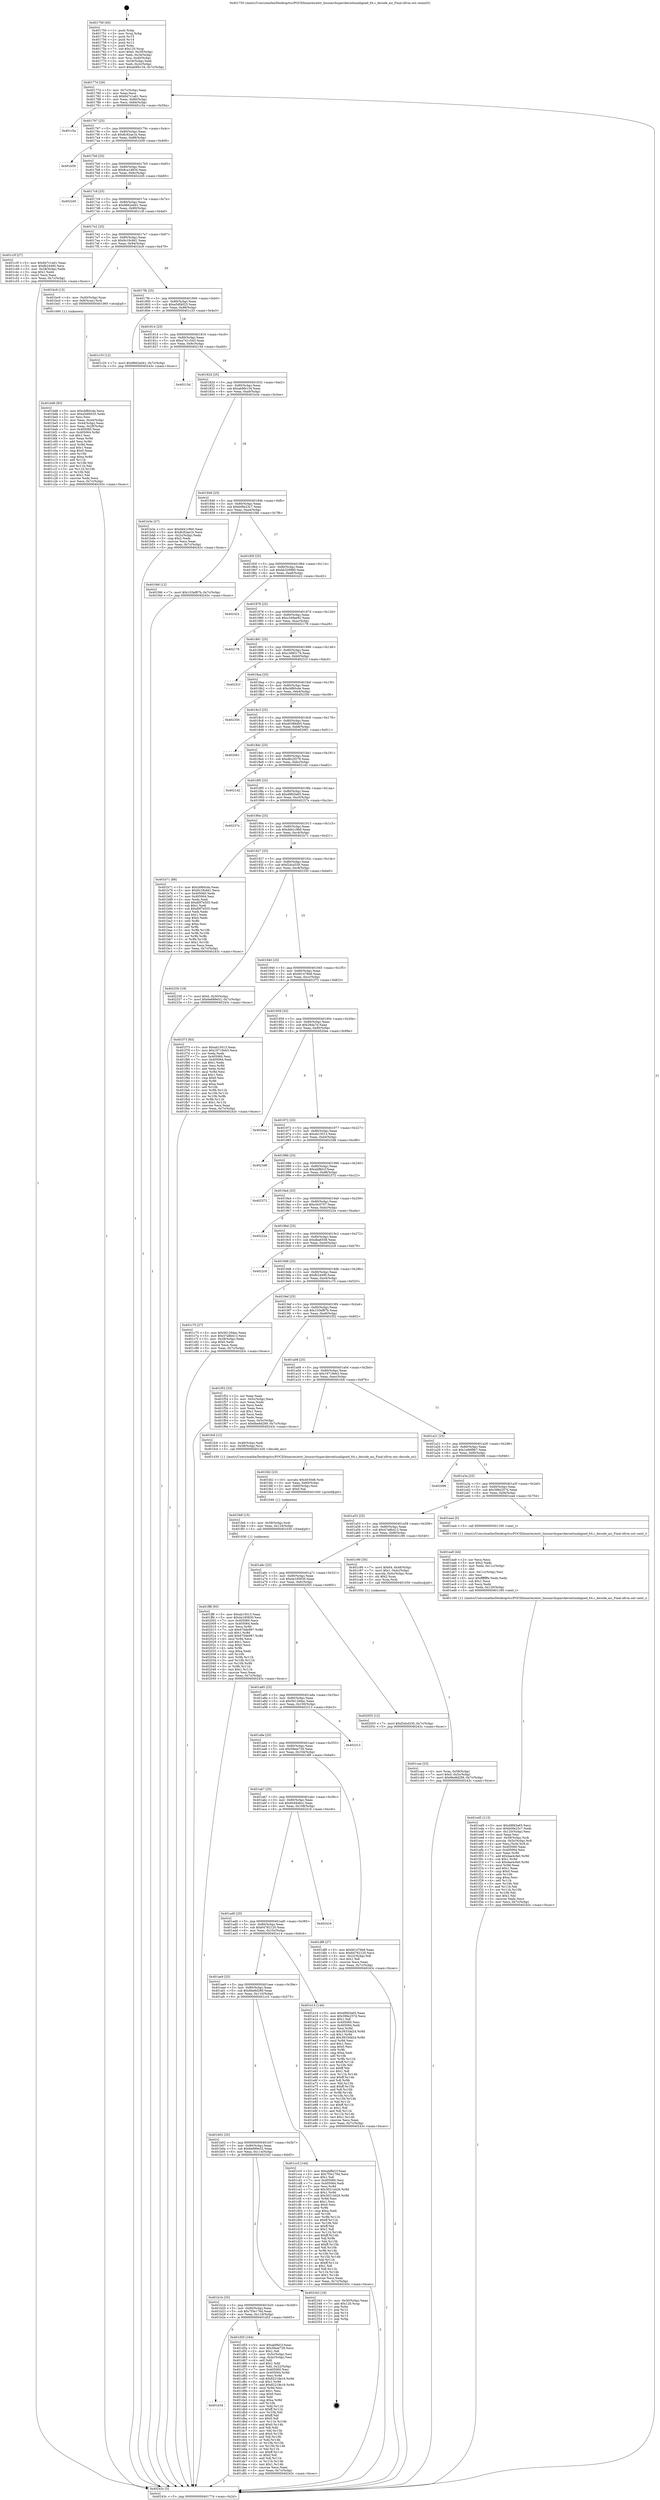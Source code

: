 digraph "0x401750" {
  label = "0x401750 (/mnt/c/Users/mathe/Desktop/tcc/POCII/binaries/extr_linuxarchsparckernelunaligned_64.c_decode_asi_Final-ollvm.out::main(0))"
  labelloc = "t"
  node[shape=record]

  Entry [label="",width=0.3,height=0.3,shape=circle,fillcolor=black,style=filled]
  "0x40177d" [label="{
     0x40177d [26]\l
     | [instrs]\l
     &nbsp;&nbsp;0x40177d \<+3\>: mov -0x7c(%rbp),%eax\l
     &nbsp;&nbsp;0x401780 \<+2\>: mov %eax,%ecx\l
     &nbsp;&nbsp;0x401782 \<+6\>: sub $0x847c1a61,%ecx\l
     &nbsp;&nbsp;0x401788 \<+3\>: mov %eax,-0x80(%rbp)\l
     &nbsp;&nbsp;0x40178b \<+6\>: mov %ecx,-0x84(%rbp)\l
     &nbsp;&nbsp;0x401791 \<+6\>: je 0000000000401c5a \<main+0x50a\>\l
  }"]
  "0x401c5a" [label="{
     0x401c5a\l
  }", style=dashed]
  "0x401797" [label="{
     0x401797 [25]\l
     | [instrs]\l
     &nbsp;&nbsp;0x401797 \<+5\>: jmp 000000000040179c \<main+0x4c\>\l
     &nbsp;&nbsp;0x40179c \<+3\>: mov -0x80(%rbp),%eax\l
     &nbsp;&nbsp;0x40179f \<+5\>: sub $0x8c92ae1b,%eax\l
     &nbsp;&nbsp;0x4017a4 \<+6\>: mov %eax,-0x88(%rbp)\l
     &nbsp;&nbsp;0x4017aa \<+6\>: je 0000000000401b59 \<main+0x409\>\l
  }"]
  Exit [label="",width=0.3,height=0.3,shape=circle,fillcolor=black,style=filled,peripheries=2]
  "0x401b59" [label="{
     0x401b59\l
  }", style=dashed]
  "0x4017b0" [label="{
     0x4017b0 [25]\l
     | [instrs]\l
     &nbsp;&nbsp;0x4017b0 \<+5\>: jmp 00000000004017b5 \<main+0x65\>\l
     &nbsp;&nbsp;0x4017b5 \<+3\>: mov -0x80(%rbp),%eax\l
     &nbsp;&nbsp;0x4017b8 \<+5\>: sub $0x8ca1d934,%eax\l
     &nbsp;&nbsp;0x4017bd \<+6\>: mov %eax,-0x8c(%rbp)\l
     &nbsp;&nbsp;0x4017c3 \<+6\>: je 00000000004022d5 \<main+0xb85\>\l
  }"]
  "0x401ff8" [label="{
     0x401ff8 [93]\l
     | [instrs]\l
     &nbsp;&nbsp;0x401ff8 \<+5\>: mov $0xab15013,%eax\l
     &nbsp;&nbsp;0x401ffd \<+5\>: mov $0x4e185830,%esi\l
     &nbsp;&nbsp;0x402002 \<+7\>: mov 0x405060,%ecx\l
     &nbsp;&nbsp;0x402009 \<+7\>: mov 0x405064,%edx\l
     &nbsp;&nbsp;0x402010 \<+3\>: mov %ecx,%r8d\l
     &nbsp;&nbsp;0x402013 \<+7\>: sub $0x670de997,%r8d\l
     &nbsp;&nbsp;0x40201a \<+4\>: sub $0x1,%r8d\l
     &nbsp;&nbsp;0x40201e \<+7\>: add $0x670de997,%r8d\l
     &nbsp;&nbsp;0x402025 \<+4\>: imul %r8d,%ecx\l
     &nbsp;&nbsp;0x402029 \<+3\>: and $0x1,%ecx\l
     &nbsp;&nbsp;0x40202c \<+3\>: cmp $0x0,%ecx\l
     &nbsp;&nbsp;0x40202f \<+4\>: sete %r9b\l
     &nbsp;&nbsp;0x402033 \<+3\>: cmp $0xa,%edx\l
     &nbsp;&nbsp;0x402036 \<+4\>: setl %r10b\l
     &nbsp;&nbsp;0x40203a \<+3\>: mov %r9b,%r11b\l
     &nbsp;&nbsp;0x40203d \<+3\>: and %r10b,%r11b\l
     &nbsp;&nbsp;0x402040 \<+3\>: xor %r10b,%r9b\l
     &nbsp;&nbsp;0x402043 \<+3\>: or %r9b,%r11b\l
     &nbsp;&nbsp;0x402046 \<+4\>: test $0x1,%r11b\l
     &nbsp;&nbsp;0x40204a \<+3\>: cmovne %esi,%eax\l
     &nbsp;&nbsp;0x40204d \<+3\>: mov %eax,-0x7c(%rbp)\l
     &nbsp;&nbsp;0x402050 \<+5\>: jmp 000000000040243c \<main+0xcec\>\l
  }"]
  "0x4022d5" [label="{
     0x4022d5\l
  }", style=dashed]
  "0x4017c9" [label="{
     0x4017c9 [25]\l
     | [instrs]\l
     &nbsp;&nbsp;0x4017c9 \<+5\>: jmp 00000000004017ce \<main+0x7e\>\l
     &nbsp;&nbsp;0x4017ce \<+3\>: mov -0x80(%rbp),%eax\l
     &nbsp;&nbsp;0x4017d1 \<+5\>: sub $0x9662ed41,%eax\l
     &nbsp;&nbsp;0x4017d6 \<+6\>: mov %eax,-0x90(%rbp)\l
     &nbsp;&nbsp;0x4017dc \<+6\>: je 0000000000401c3f \<main+0x4ef\>\l
  }"]
  "0x401fe9" [label="{
     0x401fe9 [15]\l
     | [instrs]\l
     &nbsp;&nbsp;0x401fe9 \<+4\>: mov -0x58(%rbp),%rdi\l
     &nbsp;&nbsp;0x401fed \<+6\>: mov %eax,-0x124(%rbp)\l
     &nbsp;&nbsp;0x401ff3 \<+5\>: call 0000000000401030 \<free@plt\>\l
     | [calls]\l
     &nbsp;&nbsp;0x401030 \{1\} (unknown)\l
  }"]
  "0x401c3f" [label="{
     0x401c3f [27]\l
     | [instrs]\l
     &nbsp;&nbsp;0x401c3f \<+5\>: mov $0x847c1a61,%eax\l
     &nbsp;&nbsp;0x401c44 \<+5\>: mov $0xfb24490,%ecx\l
     &nbsp;&nbsp;0x401c49 \<+3\>: mov -0x28(%rbp),%edx\l
     &nbsp;&nbsp;0x401c4c \<+3\>: cmp $0x1,%edx\l
     &nbsp;&nbsp;0x401c4f \<+3\>: cmovl %ecx,%eax\l
     &nbsp;&nbsp;0x401c52 \<+3\>: mov %eax,-0x7c(%rbp)\l
     &nbsp;&nbsp;0x401c55 \<+5\>: jmp 000000000040243c \<main+0xcec\>\l
  }"]
  "0x4017e2" [label="{
     0x4017e2 [25]\l
     | [instrs]\l
     &nbsp;&nbsp;0x4017e2 \<+5\>: jmp 00000000004017e7 \<main+0x97\>\l
     &nbsp;&nbsp;0x4017e7 \<+3\>: mov -0x80(%rbp),%eax\l
     &nbsp;&nbsp;0x4017ea \<+5\>: sub $0x9c18c8d1,%eax\l
     &nbsp;&nbsp;0x4017ef \<+6\>: mov %eax,-0x94(%rbp)\l
     &nbsp;&nbsp;0x4017f5 \<+6\>: je 0000000000401bc9 \<main+0x479\>\l
  }"]
  "0x401fd2" [label="{
     0x401fd2 [23]\l
     | [instrs]\l
     &nbsp;&nbsp;0x401fd2 \<+10\>: movabs $0x4030d6,%rdi\l
     &nbsp;&nbsp;0x401fdc \<+3\>: mov %eax,-0x60(%rbp)\l
     &nbsp;&nbsp;0x401fdf \<+3\>: mov -0x60(%rbp),%esi\l
     &nbsp;&nbsp;0x401fe2 \<+2\>: mov $0x0,%al\l
     &nbsp;&nbsp;0x401fe4 \<+5\>: call 0000000000401040 \<printf@plt\>\l
     | [calls]\l
     &nbsp;&nbsp;0x401040 \{1\} (unknown)\l
  }"]
  "0x401bc9" [label="{
     0x401bc9 [13]\l
     | [instrs]\l
     &nbsp;&nbsp;0x401bc9 \<+4\>: mov -0x40(%rbp),%rax\l
     &nbsp;&nbsp;0x401bcd \<+4\>: mov 0x8(%rax),%rdi\l
     &nbsp;&nbsp;0x401bd1 \<+5\>: call 0000000000401060 \<atoi@plt\>\l
     | [calls]\l
     &nbsp;&nbsp;0x401060 \{1\} (unknown)\l
  }"]
  "0x4017fb" [label="{
     0x4017fb [25]\l
     | [instrs]\l
     &nbsp;&nbsp;0x4017fb \<+5\>: jmp 0000000000401800 \<main+0xb0\>\l
     &nbsp;&nbsp;0x401800 \<+3\>: mov -0x80(%rbp),%eax\l
     &nbsp;&nbsp;0x401803 \<+5\>: sub $0xa5df4025,%eax\l
     &nbsp;&nbsp;0x401808 \<+6\>: mov %eax,-0x98(%rbp)\l
     &nbsp;&nbsp;0x40180e \<+6\>: je 0000000000401c33 \<main+0x4e3\>\l
  }"]
  "0x401ed5" [label="{
     0x401ed5 [113]\l
     | [instrs]\l
     &nbsp;&nbsp;0x401ed5 \<+5\>: mov $0xd9fd3a65,%ecx\l
     &nbsp;&nbsp;0x401eda \<+5\>: mov $0xb06e23c7,%edx\l
     &nbsp;&nbsp;0x401edf \<+6\>: mov -0x120(%rbp),%esi\l
     &nbsp;&nbsp;0x401ee5 \<+3\>: imul %eax,%esi\l
     &nbsp;&nbsp;0x401ee8 \<+4\>: mov -0x58(%rbp),%rdi\l
     &nbsp;&nbsp;0x401eec \<+4\>: movslq -0x5c(%rbp),%r8\l
     &nbsp;&nbsp;0x401ef0 \<+4\>: mov %esi,(%rdi,%r8,4)\l
     &nbsp;&nbsp;0x401ef4 \<+7\>: mov 0x405060,%eax\l
     &nbsp;&nbsp;0x401efb \<+7\>: mov 0x405064,%esi\l
     &nbsp;&nbsp;0x401f02 \<+3\>: mov %eax,%r9d\l
     &nbsp;&nbsp;0x401f05 \<+7\>: add $0x4ae4cfa0,%r9d\l
     &nbsp;&nbsp;0x401f0c \<+4\>: sub $0x1,%r9d\l
     &nbsp;&nbsp;0x401f10 \<+7\>: sub $0x4ae4cfa0,%r9d\l
     &nbsp;&nbsp;0x401f17 \<+4\>: imul %r9d,%eax\l
     &nbsp;&nbsp;0x401f1b \<+3\>: and $0x1,%eax\l
     &nbsp;&nbsp;0x401f1e \<+3\>: cmp $0x0,%eax\l
     &nbsp;&nbsp;0x401f21 \<+4\>: sete %r10b\l
     &nbsp;&nbsp;0x401f25 \<+3\>: cmp $0xa,%esi\l
     &nbsp;&nbsp;0x401f28 \<+4\>: setl %r11b\l
     &nbsp;&nbsp;0x401f2c \<+3\>: mov %r10b,%bl\l
     &nbsp;&nbsp;0x401f2f \<+3\>: and %r11b,%bl\l
     &nbsp;&nbsp;0x401f32 \<+3\>: xor %r11b,%r10b\l
     &nbsp;&nbsp;0x401f35 \<+3\>: or %r10b,%bl\l
     &nbsp;&nbsp;0x401f38 \<+3\>: test $0x1,%bl\l
     &nbsp;&nbsp;0x401f3b \<+3\>: cmovne %edx,%ecx\l
     &nbsp;&nbsp;0x401f3e \<+3\>: mov %ecx,-0x7c(%rbp)\l
     &nbsp;&nbsp;0x401f41 \<+5\>: jmp 000000000040243c \<main+0xcec\>\l
  }"]
  "0x401c33" [label="{
     0x401c33 [12]\l
     | [instrs]\l
     &nbsp;&nbsp;0x401c33 \<+7\>: movl $0x9662ed41,-0x7c(%rbp)\l
     &nbsp;&nbsp;0x401c3a \<+5\>: jmp 000000000040243c \<main+0xcec\>\l
  }"]
  "0x401814" [label="{
     0x401814 [25]\l
     | [instrs]\l
     &nbsp;&nbsp;0x401814 \<+5\>: jmp 0000000000401819 \<main+0xc9\>\l
     &nbsp;&nbsp;0x401819 \<+3\>: mov -0x80(%rbp),%eax\l
     &nbsp;&nbsp;0x40181c \<+5\>: sub $0xa741c543,%eax\l
     &nbsp;&nbsp;0x401821 \<+6\>: mov %eax,-0x9c(%rbp)\l
     &nbsp;&nbsp;0x401827 \<+6\>: je 000000000040215d \<main+0xa0d\>\l
  }"]
  "0x401ea9" [label="{
     0x401ea9 [44]\l
     | [instrs]\l
     &nbsp;&nbsp;0x401ea9 \<+2\>: xor %ecx,%ecx\l
     &nbsp;&nbsp;0x401eab \<+5\>: mov $0x2,%edx\l
     &nbsp;&nbsp;0x401eb0 \<+6\>: mov %edx,-0x11c(%rbp)\l
     &nbsp;&nbsp;0x401eb6 \<+1\>: cltd\l
     &nbsp;&nbsp;0x401eb7 \<+6\>: mov -0x11c(%rbp),%esi\l
     &nbsp;&nbsp;0x401ebd \<+2\>: idiv %esi\l
     &nbsp;&nbsp;0x401ebf \<+6\>: imul $0xfffffffe,%edx,%edx\l
     &nbsp;&nbsp;0x401ec5 \<+3\>: sub $0x1,%ecx\l
     &nbsp;&nbsp;0x401ec8 \<+2\>: sub %ecx,%edx\l
     &nbsp;&nbsp;0x401eca \<+6\>: mov %edx,-0x120(%rbp)\l
     &nbsp;&nbsp;0x401ed0 \<+5\>: call 0000000000401160 \<next_i\>\l
     | [calls]\l
     &nbsp;&nbsp;0x401160 \{1\} (/mnt/c/Users/mathe/Desktop/tcc/POCII/binaries/extr_linuxarchsparckernelunaligned_64.c_decode_asi_Final-ollvm.out::next_i)\l
  }"]
  "0x40215d" [label="{
     0x40215d\l
  }", style=dashed]
  "0x40182d" [label="{
     0x40182d [25]\l
     | [instrs]\l
     &nbsp;&nbsp;0x40182d \<+5\>: jmp 0000000000401832 \<main+0xe2\>\l
     &nbsp;&nbsp;0x401832 \<+3\>: mov -0x80(%rbp),%eax\l
     &nbsp;&nbsp;0x401835 \<+5\>: sub $0xab9fe134,%eax\l
     &nbsp;&nbsp;0x40183a \<+6\>: mov %eax,-0xa0(%rbp)\l
     &nbsp;&nbsp;0x401840 \<+6\>: je 0000000000401b3e \<main+0x3ee\>\l
  }"]
  "0x401b34" [label="{
     0x401b34\l
  }", style=dashed]
  "0x401b3e" [label="{
     0x401b3e [27]\l
     | [instrs]\l
     &nbsp;&nbsp;0x401b3e \<+5\>: mov $0xdd41c9b0,%eax\l
     &nbsp;&nbsp;0x401b43 \<+5\>: mov $0x8c92ae1b,%ecx\l
     &nbsp;&nbsp;0x401b48 \<+3\>: mov -0x2c(%rbp),%edx\l
     &nbsp;&nbsp;0x401b4b \<+3\>: cmp $0x2,%edx\l
     &nbsp;&nbsp;0x401b4e \<+3\>: cmovne %ecx,%eax\l
     &nbsp;&nbsp;0x401b51 \<+3\>: mov %eax,-0x7c(%rbp)\l
     &nbsp;&nbsp;0x401b54 \<+5\>: jmp 000000000040243c \<main+0xcec\>\l
  }"]
  "0x401846" [label="{
     0x401846 [25]\l
     | [instrs]\l
     &nbsp;&nbsp;0x401846 \<+5\>: jmp 000000000040184b \<main+0xfb\>\l
     &nbsp;&nbsp;0x40184b \<+3\>: mov -0x80(%rbp),%eax\l
     &nbsp;&nbsp;0x40184e \<+5\>: sub $0xb06e23c7,%eax\l
     &nbsp;&nbsp;0x401853 \<+6\>: mov %eax,-0xa4(%rbp)\l
     &nbsp;&nbsp;0x401859 \<+6\>: je 0000000000401f46 \<main+0x7f6\>\l
  }"]
  "0x40243c" [label="{
     0x40243c [5]\l
     | [instrs]\l
     &nbsp;&nbsp;0x40243c \<+5\>: jmp 000000000040177d \<main+0x2d\>\l
  }"]
  "0x401750" [label="{
     0x401750 [45]\l
     | [instrs]\l
     &nbsp;&nbsp;0x401750 \<+1\>: push %rbp\l
     &nbsp;&nbsp;0x401751 \<+3\>: mov %rsp,%rbp\l
     &nbsp;&nbsp;0x401754 \<+2\>: push %r15\l
     &nbsp;&nbsp;0x401756 \<+2\>: push %r14\l
     &nbsp;&nbsp;0x401758 \<+2\>: push %r12\l
     &nbsp;&nbsp;0x40175a \<+1\>: push %rbx\l
     &nbsp;&nbsp;0x40175b \<+7\>: sub $0x120,%rsp\l
     &nbsp;&nbsp;0x401762 \<+7\>: movl $0x0,-0x30(%rbp)\l
     &nbsp;&nbsp;0x401769 \<+3\>: mov %edi,-0x34(%rbp)\l
     &nbsp;&nbsp;0x40176c \<+4\>: mov %rsi,-0x40(%rbp)\l
     &nbsp;&nbsp;0x401770 \<+3\>: mov -0x34(%rbp),%edi\l
     &nbsp;&nbsp;0x401773 \<+3\>: mov %edi,-0x2c(%rbp)\l
     &nbsp;&nbsp;0x401776 \<+7\>: movl $0xab9fe134,-0x7c(%rbp)\l
  }"]
  "0x401d55" [label="{
     0x401d55 [164]\l
     | [instrs]\l
     &nbsp;&nbsp;0x401d55 \<+5\>: mov $0xabf8d1f,%eax\l
     &nbsp;&nbsp;0x401d5a \<+5\>: mov $0x5feee728,%ecx\l
     &nbsp;&nbsp;0x401d5f \<+2\>: mov $0x1,%dl\l
     &nbsp;&nbsp;0x401d61 \<+3\>: mov -0x5c(%rbp),%esi\l
     &nbsp;&nbsp;0x401d64 \<+3\>: cmp -0x4c(%rbp),%esi\l
     &nbsp;&nbsp;0x401d67 \<+4\>: setl %dil\l
     &nbsp;&nbsp;0x401d6b \<+4\>: and $0x1,%dil\l
     &nbsp;&nbsp;0x401d6f \<+4\>: mov %dil,-0x22(%rbp)\l
     &nbsp;&nbsp;0x401d73 \<+7\>: mov 0x405060,%esi\l
     &nbsp;&nbsp;0x401d7a \<+8\>: mov 0x405064,%r8d\l
     &nbsp;&nbsp;0x401d82 \<+3\>: mov %esi,%r9d\l
     &nbsp;&nbsp;0x401d85 \<+7\>: sub $0x82218e16,%r9d\l
     &nbsp;&nbsp;0x401d8c \<+4\>: sub $0x1,%r9d\l
     &nbsp;&nbsp;0x401d90 \<+7\>: add $0x82218e16,%r9d\l
     &nbsp;&nbsp;0x401d97 \<+4\>: imul %r9d,%esi\l
     &nbsp;&nbsp;0x401d9b \<+3\>: and $0x1,%esi\l
     &nbsp;&nbsp;0x401d9e \<+3\>: cmp $0x0,%esi\l
     &nbsp;&nbsp;0x401da1 \<+4\>: sete %dil\l
     &nbsp;&nbsp;0x401da5 \<+4\>: cmp $0xa,%r8d\l
     &nbsp;&nbsp;0x401da9 \<+4\>: setl %r10b\l
     &nbsp;&nbsp;0x401dad \<+3\>: mov %dil,%r11b\l
     &nbsp;&nbsp;0x401db0 \<+4\>: xor $0xff,%r11b\l
     &nbsp;&nbsp;0x401db4 \<+3\>: mov %r10b,%bl\l
     &nbsp;&nbsp;0x401db7 \<+3\>: xor $0xff,%bl\l
     &nbsp;&nbsp;0x401dba \<+3\>: xor $0x0,%dl\l
     &nbsp;&nbsp;0x401dbd \<+3\>: mov %r11b,%r14b\l
     &nbsp;&nbsp;0x401dc0 \<+4\>: and $0x0,%r14b\l
     &nbsp;&nbsp;0x401dc4 \<+3\>: and %dl,%dil\l
     &nbsp;&nbsp;0x401dc7 \<+3\>: mov %bl,%r15b\l
     &nbsp;&nbsp;0x401dca \<+4\>: and $0x0,%r15b\l
     &nbsp;&nbsp;0x401dce \<+3\>: and %dl,%r10b\l
     &nbsp;&nbsp;0x401dd1 \<+3\>: or %dil,%r14b\l
     &nbsp;&nbsp;0x401dd4 \<+3\>: or %r10b,%r15b\l
     &nbsp;&nbsp;0x401dd7 \<+3\>: xor %r15b,%r14b\l
     &nbsp;&nbsp;0x401dda \<+3\>: or %bl,%r11b\l
     &nbsp;&nbsp;0x401ddd \<+4\>: xor $0xff,%r11b\l
     &nbsp;&nbsp;0x401de1 \<+3\>: or $0x0,%dl\l
     &nbsp;&nbsp;0x401de4 \<+3\>: and %dl,%r11b\l
     &nbsp;&nbsp;0x401de7 \<+3\>: or %r11b,%r14b\l
     &nbsp;&nbsp;0x401dea \<+4\>: test $0x1,%r14b\l
     &nbsp;&nbsp;0x401dee \<+3\>: cmovne %ecx,%eax\l
     &nbsp;&nbsp;0x401df1 \<+3\>: mov %eax,-0x7c(%rbp)\l
     &nbsp;&nbsp;0x401df4 \<+5\>: jmp 000000000040243c \<main+0xcec\>\l
  }"]
  "0x401f46" [label="{
     0x401f46 [12]\l
     | [instrs]\l
     &nbsp;&nbsp;0x401f46 \<+7\>: movl $0x103ef87b,-0x7c(%rbp)\l
     &nbsp;&nbsp;0x401f4d \<+5\>: jmp 000000000040243c \<main+0xcec\>\l
  }"]
  "0x40185f" [label="{
     0x40185f [25]\l
     | [instrs]\l
     &nbsp;&nbsp;0x40185f \<+5\>: jmp 0000000000401864 \<main+0x114\>\l
     &nbsp;&nbsp;0x401864 \<+3\>: mov -0x80(%rbp),%eax\l
     &nbsp;&nbsp;0x401867 \<+5\>: sub $0xbb329980,%eax\l
     &nbsp;&nbsp;0x40186c \<+6\>: mov %eax,-0xa8(%rbp)\l
     &nbsp;&nbsp;0x401872 \<+6\>: je 0000000000402422 \<main+0xcd2\>\l
  }"]
  "0x401b1b" [label="{
     0x401b1b [25]\l
     | [instrs]\l
     &nbsp;&nbsp;0x401b1b \<+5\>: jmp 0000000000401b20 \<main+0x3d0\>\l
     &nbsp;&nbsp;0x401b20 \<+3\>: mov -0x80(%rbp),%eax\l
     &nbsp;&nbsp;0x401b23 \<+5\>: sub $0x7f3e176d,%eax\l
     &nbsp;&nbsp;0x401b28 \<+6\>: mov %eax,-0x118(%rbp)\l
     &nbsp;&nbsp;0x401b2e \<+6\>: je 0000000000401d55 \<main+0x605\>\l
  }"]
  "0x402422" [label="{
     0x402422\l
  }", style=dashed]
  "0x401878" [label="{
     0x401878 [25]\l
     | [instrs]\l
     &nbsp;&nbsp;0x401878 \<+5\>: jmp 000000000040187d \<main+0x12d\>\l
     &nbsp;&nbsp;0x40187d \<+3\>: mov -0x80(%rbp),%eax\l
     &nbsp;&nbsp;0x401880 \<+5\>: sub $0xc349ae92,%eax\l
     &nbsp;&nbsp;0x401885 \<+6\>: mov %eax,-0xac(%rbp)\l
     &nbsp;&nbsp;0x40188b \<+6\>: je 0000000000402178 \<main+0xa28\>\l
  }"]
  "0x402343" [label="{
     0x402343 [19]\l
     | [instrs]\l
     &nbsp;&nbsp;0x402343 \<+3\>: mov -0x30(%rbp),%eax\l
     &nbsp;&nbsp;0x402346 \<+7\>: add $0x120,%rsp\l
     &nbsp;&nbsp;0x40234d \<+1\>: pop %rbx\l
     &nbsp;&nbsp;0x40234e \<+2\>: pop %r12\l
     &nbsp;&nbsp;0x402350 \<+2\>: pop %r14\l
     &nbsp;&nbsp;0x402352 \<+2\>: pop %r15\l
     &nbsp;&nbsp;0x402354 \<+1\>: pop %rbp\l
     &nbsp;&nbsp;0x402355 \<+1\>: ret\l
  }"]
  "0x402178" [label="{
     0x402178\l
  }", style=dashed]
  "0x401891" [label="{
     0x401891 [25]\l
     | [instrs]\l
     &nbsp;&nbsp;0x401891 \<+5\>: jmp 0000000000401896 \<main+0x146\>\l
     &nbsp;&nbsp;0x401896 \<+3\>: mov -0x80(%rbp),%eax\l
     &nbsp;&nbsp;0x401899 \<+5\>: sub $0xc3d85176,%eax\l
     &nbsp;&nbsp;0x40189e \<+6\>: mov %eax,-0xb0(%rbp)\l
     &nbsp;&nbsp;0x4018a4 \<+6\>: je 000000000040231f \<main+0xbcf\>\l
  }"]
  "0x401b02" [label="{
     0x401b02 [25]\l
     | [instrs]\l
     &nbsp;&nbsp;0x401b02 \<+5\>: jmp 0000000000401b07 \<main+0x3b7\>\l
     &nbsp;&nbsp;0x401b07 \<+3\>: mov -0x80(%rbp),%eax\l
     &nbsp;&nbsp;0x401b0a \<+5\>: sub $0x6e689e52,%eax\l
     &nbsp;&nbsp;0x401b0f \<+6\>: mov %eax,-0x114(%rbp)\l
     &nbsp;&nbsp;0x401b15 \<+6\>: je 0000000000402343 \<main+0xbf3\>\l
  }"]
  "0x40231f" [label="{
     0x40231f\l
  }", style=dashed]
  "0x4018aa" [label="{
     0x4018aa [25]\l
     | [instrs]\l
     &nbsp;&nbsp;0x4018aa \<+5\>: jmp 00000000004018af \<main+0x15f\>\l
     &nbsp;&nbsp;0x4018af \<+3\>: mov -0x80(%rbp),%eax\l
     &nbsp;&nbsp;0x4018b2 \<+5\>: sub $0xcbf60cde,%eax\l
     &nbsp;&nbsp;0x4018b7 \<+6\>: mov %eax,-0xb4(%rbp)\l
     &nbsp;&nbsp;0x4018bd \<+6\>: je 0000000000402356 \<main+0xc06\>\l
  }"]
  "0x401cc5" [label="{
     0x401cc5 [144]\l
     | [instrs]\l
     &nbsp;&nbsp;0x401cc5 \<+5\>: mov $0xabf8d1f,%eax\l
     &nbsp;&nbsp;0x401cca \<+5\>: mov $0x7f3e176d,%ecx\l
     &nbsp;&nbsp;0x401ccf \<+2\>: mov $0x1,%dl\l
     &nbsp;&nbsp;0x401cd1 \<+7\>: mov 0x405060,%esi\l
     &nbsp;&nbsp;0x401cd8 \<+7\>: mov 0x405064,%edi\l
     &nbsp;&nbsp;0x401cdf \<+3\>: mov %esi,%r8d\l
     &nbsp;&nbsp;0x401ce2 \<+7\>: add $0x30214426,%r8d\l
     &nbsp;&nbsp;0x401ce9 \<+4\>: sub $0x1,%r8d\l
     &nbsp;&nbsp;0x401ced \<+7\>: sub $0x30214426,%r8d\l
     &nbsp;&nbsp;0x401cf4 \<+4\>: imul %r8d,%esi\l
     &nbsp;&nbsp;0x401cf8 \<+3\>: and $0x1,%esi\l
     &nbsp;&nbsp;0x401cfb \<+3\>: cmp $0x0,%esi\l
     &nbsp;&nbsp;0x401cfe \<+4\>: sete %r9b\l
     &nbsp;&nbsp;0x401d02 \<+3\>: cmp $0xa,%edi\l
     &nbsp;&nbsp;0x401d05 \<+4\>: setl %r10b\l
     &nbsp;&nbsp;0x401d09 \<+3\>: mov %r9b,%r11b\l
     &nbsp;&nbsp;0x401d0c \<+4\>: xor $0xff,%r11b\l
     &nbsp;&nbsp;0x401d10 \<+3\>: mov %r10b,%bl\l
     &nbsp;&nbsp;0x401d13 \<+3\>: xor $0xff,%bl\l
     &nbsp;&nbsp;0x401d16 \<+3\>: xor $0x1,%dl\l
     &nbsp;&nbsp;0x401d19 \<+3\>: mov %r11b,%r14b\l
     &nbsp;&nbsp;0x401d1c \<+4\>: and $0xff,%r14b\l
     &nbsp;&nbsp;0x401d20 \<+3\>: and %dl,%r9b\l
     &nbsp;&nbsp;0x401d23 \<+3\>: mov %bl,%r15b\l
     &nbsp;&nbsp;0x401d26 \<+4\>: and $0xff,%r15b\l
     &nbsp;&nbsp;0x401d2a \<+3\>: and %dl,%r10b\l
     &nbsp;&nbsp;0x401d2d \<+3\>: or %r9b,%r14b\l
     &nbsp;&nbsp;0x401d30 \<+3\>: or %r10b,%r15b\l
     &nbsp;&nbsp;0x401d33 \<+3\>: xor %r15b,%r14b\l
     &nbsp;&nbsp;0x401d36 \<+3\>: or %bl,%r11b\l
     &nbsp;&nbsp;0x401d39 \<+4\>: xor $0xff,%r11b\l
     &nbsp;&nbsp;0x401d3d \<+3\>: or $0x1,%dl\l
     &nbsp;&nbsp;0x401d40 \<+3\>: and %dl,%r11b\l
     &nbsp;&nbsp;0x401d43 \<+3\>: or %r11b,%r14b\l
     &nbsp;&nbsp;0x401d46 \<+4\>: test $0x1,%r14b\l
     &nbsp;&nbsp;0x401d4a \<+3\>: cmovne %ecx,%eax\l
     &nbsp;&nbsp;0x401d4d \<+3\>: mov %eax,-0x7c(%rbp)\l
     &nbsp;&nbsp;0x401d50 \<+5\>: jmp 000000000040243c \<main+0xcec\>\l
  }"]
  "0x402356" [label="{
     0x402356\l
  }", style=dashed]
  "0x4018c3" [label="{
     0x4018c3 [25]\l
     | [instrs]\l
     &nbsp;&nbsp;0x4018c3 \<+5\>: jmp 00000000004018c8 \<main+0x178\>\l
     &nbsp;&nbsp;0x4018c8 \<+3\>: mov -0x80(%rbp),%eax\l
     &nbsp;&nbsp;0x4018cb \<+5\>: sub $0xd0389493,%eax\l
     &nbsp;&nbsp;0x4018d0 \<+6\>: mov %eax,-0xb8(%rbp)\l
     &nbsp;&nbsp;0x4018d6 \<+6\>: je 0000000000402061 \<main+0x911\>\l
  }"]
  "0x401ae9" [label="{
     0x401ae9 [25]\l
     | [instrs]\l
     &nbsp;&nbsp;0x401ae9 \<+5\>: jmp 0000000000401aee \<main+0x39e\>\l
     &nbsp;&nbsp;0x401aee \<+3\>: mov -0x80(%rbp),%eax\l
     &nbsp;&nbsp;0x401af1 \<+5\>: sub $0x6be8d289,%eax\l
     &nbsp;&nbsp;0x401af6 \<+6\>: mov %eax,-0x110(%rbp)\l
     &nbsp;&nbsp;0x401afc \<+6\>: je 0000000000401cc5 \<main+0x575\>\l
  }"]
  "0x402061" [label="{
     0x402061\l
  }", style=dashed]
  "0x4018dc" [label="{
     0x4018dc [25]\l
     | [instrs]\l
     &nbsp;&nbsp;0x4018dc \<+5\>: jmp 00000000004018e1 \<main+0x191\>\l
     &nbsp;&nbsp;0x4018e1 \<+3\>: mov -0x80(%rbp),%eax\l
     &nbsp;&nbsp;0x4018e4 \<+5\>: sub $0xd6c2f278,%eax\l
     &nbsp;&nbsp;0x4018e9 \<+6\>: mov %eax,-0xbc(%rbp)\l
     &nbsp;&nbsp;0x4018ef \<+6\>: je 00000000004021d2 \<main+0xa82\>\l
  }"]
  "0x401e14" [label="{
     0x401e14 [144]\l
     | [instrs]\l
     &nbsp;&nbsp;0x401e14 \<+5\>: mov $0xd9fd3a65,%eax\l
     &nbsp;&nbsp;0x401e19 \<+5\>: mov $0x396e257d,%ecx\l
     &nbsp;&nbsp;0x401e1e \<+2\>: mov $0x1,%dl\l
     &nbsp;&nbsp;0x401e20 \<+7\>: mov 0x405060,%esi\l
     &nbsp;&nbsp;0x401e27 \<+7\>: mov 0x405064,%edi\l
     &nbsp;&nbsp;0x401e2e \<+3\>: mov %esi,%r8d\l
     &nbsp;&nbsp;0x401e31 \<+7\>: sub $0x3933dd24,%r8d\l
     &nbsp;&nbsp;0x401e38 \<+4\>: sub $0x1,%r8d\l
     &nbsp;&nbsp;0x401e3c \<+7\>: add $0x3933dd24,%r8d\l
     &nbsp;&nbsp;0x401e43 \<+4\>: imul %r8d,%esi\l
     &nbsp;&nbsp;0x401e47 \<+3\>: and $0x1,%esi\l
     &nbsp;&nbsp;0x401e4a \<+3\>: cmp $0x0,%esi\l
     &nbsp;&nbsp;0x401e4d \<+4\>: sete %r9b\l
     &nbsp;&nbsp;0x401e51 \<+3\>: cmp $0xa,%edi\l
     &nbsp;&nbsp;0x401e54 \<+4\>: setl %r10b\l
     &nbsp;&nbsp;0x401e58 \<+3\>: mov %r9b,%r11b\l
     &nbsp;&nbsp;0x401e5b \<+4\>: xor $0xff,%r11b\l
     &nbsp;&nbsp;0x401e5f \<+3\>: mov %r10b,%bl\l
     &nbsp;&nbsp;0x401e62 \<+3\>: xor $0xff,%bl\l
     &nbsp;&nbsp;0x401e65 \<+3\>: xor $0x1,%dl\l
     &nbsp;&nbsp;0x401e68 \<+3\>: mov %r11b,%r14b\l
     &nbsp;&nbsp;0x401e6b \<+4\>: and $0xff,%r14b\l
     &nbsp;&nbsp;0x401e6f \<+3\>: and %dl,%r9b\l
     &nbsp;&nbsp;0x401e72 \<+3\>: mov %bl,%r15b\l
     &nbsp;&nbsp;0x401e75 \<+4\>: and $0xff,%r15b\l
     &nbsp;&nbsp;0x401e79 \<+3\>: and %dl,%r10b\l
     &nbsp;&nbsp;0x401e7c \<+3\>: or %r9b,%r14b\l
     &nbsp;&nbsp;0x401e7f \<+3\>: or %r10b,%r15b\l
     &nbsp;&nbsp;0x401e82 \<+3\>: xor %r15b,%r14b\l
     &nbsp;&nbsp;0x401e85 \<+3\>: or %bl,%r11b\l
     &nbsp;&nbsp;0x401e88 \<+4\>: xor $0xff,%r11b\l
     &nbsp;&nbsp;0x401e8c \<+3\>: or $0x1,%dl\l
     &nbsp;&nbsp;0x401e8f \<+3\>: and %dl,%r11b\l
     &nbsp;&nbsp;0x401e92 \<+3\>: or %r11b,%r14b\l
     &nbsp;&nbsp;0x401e95 \<+4\>: test $0x1,%r14b\l
     &nbsp;&nbsp;0x401e99 \<+3\>: cmovne %ecx,%eax\l
     &nbsp;&nbsp;0x401e9c \<+3\>: mov %eax,-0x7c(%rbp)\l
     &nbsp;&nbsp;0x401e9f \<+5\>: jmp 000000000040243c \<main+0xcec\>\l
  }"]
  "0x4021d2" [label="{
     0x4021d2\l
  }", style=dashed]
  "0x4018f5" [label="{
     0x4018f5 [25]\l
     | [instrs]\l
     &nbsp;&nbsp;0x4018f5 \<+5\>: jmp 00000000004018fa \<main+0x1aa\>\l
     &nbsp;&nbsp;0x4018fa \<+3\>: mov -0x80(%rbp),%eax\l
     &nbsp;&nbsp;0x4018fd \<+5\>: sub $0xd9fd3a65,%eax\l
     &nbsp;&nbsp;0x401902 \<+6\>: mov %eax,-0xc0(%rbp)\l
     &nbsp;&nbsp;0x401908 \<+6\>: je 000000000040237e \<main+0xc2e\>\l
  }"]
  "0x401ad0" [label="{
     0x401ad0 [25]\l
     | [instrs]\l
     &nbsp;&nbsp;0x401ad0 \<+5\>: jmp 0000000000401ad5 \<main+0x385\>\l
     &nbsp;&nbsp;0x401ad5 \<+3\>: mov -0x80(%rbp),%eax\l
     &nbsp;&nbsp;0x401ad8 \<+5\>: sub $0x64782120,%eax\l
     &nbsp;&nbsp;0x401add \<+6\>: mov %eax,-0x10c(%rbp)\l
     &nbsp;&nbsp;0x401ae3 \<+6\>: je 0000000000401e14 \<main+0x6c4\>\l
  }"]
  "0x40237e" [label="{
     0x40237e\l
  }", style=dashed]
  "0x40190e" [label="{
     0x40190e [25]\l
     | [instrs]\l
     &nbsp;&nbsp;0x40190e \<+5\>: jmp 0000000000401913 \<main+0x1c3\>\l
     &nbsp;&nbsp;0x401913 \<+3\>: mov -0x80(%rbp),%eax\l
     &nbsp;&nbsp;0x401916 \<+5\>: sub $0xdd41c9b0,%eax\l
     &nbsp;&nbsp;0x40191b \<+6\>: mov %eax,-0xc4(%rbp)\l
     &nbsp;&nbsp;0x401921 \<+6\>: je 0000000000401b71 \<main+0x421\>\l
  }"]
  "0x402416" [label="{
     0x402416\l
  }", style=dashed]
  "0x401b71" [label="{
     0x401b71 [88]\l
     | [instrs]\l
     &nbsp;&nbsp;0x401b71 \<+5\>: mov $0xcbf60cde,%eax\l
     &nbsp;&nbsp;0x401b76 \<+5\>: mov $0x9c18c8d1,%ecx\l
     &nbsp;&nbsp;0x401b7b \<+7\>: mov 0x405060,%edx\l
     &nbsp;&nbsp;0x401b82 \<+7\>: mov 0x405064,%esi\l
     &nbsp;&nbsp;0x401b89 \<+2\>: mov %edx,%edi\l
     &nbsp;&nbsp;0x401b8b \<+6\>: add $0xd0f7e555,%edi\l
     &nbsp;&nbsp;0x401b91 \<+3\>: sub $0x1,%edi\l
     &nbsp;&nbsp;0x401b94 \<+6\>: sub $0xd0f7e555,%edi\l
     &nbsp;&nbsp;0x401b9a \<+3\>: imul %edi,%edx\l
     &nbsp;&nbsp;0x401b9d \<+3\>: and $0x1,%edx\l
     &nbsp;&nbsp;0x401ba0 \<+3\>: cmp $0x0,%edx\l
     &nbsp;&nbsp;0x401ba3 \<+4\>: sete %r8b\l
     &nbsp;&nbsp;0x401ba7 \<+3\>: cmp $0xa,%esi\l
     &nbsp;&nbsp;0x401baa \<+4\>: setl %r9b\l
     &nbsp;&nbsp;0x401bae \<+3\>: mov %r8b,%r10b\l
     &nbsp;&nbsp;0x401bb1 \<+3\>: and %r9b,%r10b\l
     &nbsp;&nbsp;0x401bb4 \<+3\>: xor %r9b,%r8b\l
     &nbsp;&nbsp;0x401bb7 \<+3\>: or %r8b,%r10b\l
     &nbsp;&nbsp;0x401bba \<+4\>: test $0x1,%r10b\l
     &nbsp;&nbsp;0x401bbe \<+3\>: cmovne %ecx,%eax\l
     &nbsp;&nbsp;0x401bc1 \<+3\>: mov %eax,-0x7c(%rbp)\l
     &nbsp;&nbsp;0x401bc4 \<+5\>: jmp 000000000040243c \<main+0xcec\>\l
  }"]
  "0x401927" [label="{
     0x401927 [25]\l
     | [instrs]\l
     &nbsp;&nbsp;0x401927 \<+5\>: jmp 000000000040192c \<main+0x1dc\>\l
     &nbsp;&nbsp;0x40192c \<+3\>: mov -0x80(%rbp),%eax\l
     &nbsp;&nbsp;0x40192f \<+5\>: sub $0xf2dcd330,%eax\l
     &nbsp;&nbsp;0x401934 \<+6\>: mov %eax,-0xc8(%rbp)\l
     &nbsp;&nbsp;0x40193a \<+6\>: je 0000000000402330 \<main+0xbe0\>\l
  }"]
  "0x401bd6" [label="{
     0x401bd6 [93]\l
     | [instrs]\l
     &nbsp;&nbsp;0x401bd6 \<+5\>: mov $0xcbf60cde,%ecx\l
     &nbsp;&nbsp;0x401bdb \<+5\>: mov $0xa5df4025,%edx\l
     &nbsp;&nbsp;0x401be0 \<+2\>: xor %esi,%esi\l
     &nbsp;&nbsp;0x401be2 \<+3\>: mov %eax,-0x44(%rbp)\l
     &nbsp;&nbsp;0x401be5 \<+3\>: mov -0x44(%rbp),%eax\l
     &nbsp;&nbsp;0x401be8 \<+3\>: mov %eax,-0x28(%rbp)\l
     &nbsp;&nbsp;0x401beb \<+7\>: mov 0x405060,%eax\l
     &nbsp;&nbsp;0x401bf2 \<+8\>: mov 0x405064,%r8d\l
     &nbsp;&nbsp;0x401bfa \<+3\>: sub $0x1,%esi\l
     &nbsp;&nbsp;0x401bfd \<+3\>: mov %eax,%r9d\l
     &nbsp;&nbsp;0x401c00 \<+3\>: add %esi,%r9d\l
     &nbsp;&nbsp;0x401c03 \<+4\>: imul %r9d,%eax\l
     &nbsp;&nbsp;0x401c07 \<+3\>: and $0x1,%eax\l
     &nbsp;&nbsp;0x401c0a \<+3\>: cmp $0x0,%eax\l
     &nbsp;&nbsp;0x401c0d \<+4\>: sete %r10b\l
     &nbsp;&nbsp;0x401c11 \<+4\>: cmp $0xa,%r8d\l
     &nbsp;&nbsp;0x401c15 \<+4\>: setl %r11b\l
     &nbsp;&nbsp;0x401c19 \<+3\>: mov %r10b,%bl\l
     &nbsp;&nbsp;0x401c1c \<+3\>: and %r11b,%bl\l
     &nbsp;&nbsp;0x401c1f \<+3\>: xor %r11b,%r10b\l
     &nbsp;&nbsp;0x401c22 \<+3\>: or %r10b,%bl\l
     &nbsp;&nbsp;0x401c25 \<+3\>: test $0x1,%bl\l
     &nbsp;&nbsp;0x401c28 \<+3\>: cmovne %edx,%ecx\l
     &nbsp;&nbsp;0x401c2b \<+3\>: mov %ecx,-0x7c(%rbp)\l
     &nbsp;&nbsp;0x401c2e \<+5\>: jmp 000000000040243c \<main+0xcec\>\l
  }"]
  "0x401ab7" [label="{
     0x401ab7 [25]\l
     | [instrs]\l
     &nbsp;&nbsp;0x401ab7 \<+5\>: jmp 0000000000401abc \<main+0x36c\>\l
     &nbsp;&nbsp;0x401abc \<+3\>: mov -0x80(%rbp),%eax\l
     &nbsp;&nbsp;0x401abf \<+5\>: sub $0x6449a6cc,%eax\l
     &nbsp;&nbsp;0x401ac4 \<+6\>: mov %eax,-0x108(%rbp)\l
     &nbsp;&nbsp;0x401aca \<+6\>: je 0000000000402416 \<main+0xcc6\>\l
  }"]
  "0x402330" [label="{
     0x402330 [19]\l
     | [instrs]\l
     &nbsp;&nbsp;0x402330 \<+7\>: movl $0x0,-0x30(%rbp)\l
     &nbsp;&nbsp;0x402337 \<+7\>: movl $0x6e689e52,-0x7c(%rbp)\l
     &nbsp;&nbsp;0x40233e \<+5\>: jmp 000000000040243c \<main+0xcec\>\l
  }"]
  "0x401940" [label="{
     0x401940 [25]\l
     | [instrs]\l
     &nbsp;&nbsp;0x401940 \<+5\>: jmp 0000000000401945 \<main+0x1f5\>\l
     &nbsp;&nbsp;0x401945 \<+3\>: mov -0x80(%rbp),%eax\l
     &nbsp;&nbsp;0x401948 \<+5\>: sub $0xfd1476b8,%eax\l
     &nbsp;&nbsp;0x40194d \<+6\>: mov %eax,-0xcc(%rbp)\l
     &nbsp;&nbsp;0x401953 \<+6\>: je 0000000000401f73 \<main+0x823\>\l
  }"]
  "0x401df9" [label="{
     0x401df9 [27]\l
     | [instrs]\l
     &nbsp;&nbsp;0x401df9 \<+5\>: mov $0xfd1476b8,%eax\l
     &nbsp;&nbsp;0x401dfe \<+5\>: mov $0x64782120,%ecx\l
     &nbsp;&nbsp;0x401e03 \<+3\>: mov -0x22(%rbp),%dl\l
     &nbsp;&nbsp;0x401e06 \<+3\>: test $0x1,%dl\l
     &nbsp;&nbsp;0x401e09 \<+3\>: cmovne %ecx,%eax\l
     &nbsp;&nbsp;0x401e0c \<+3\>: mov %eax,-0x7c(%rbp)\l
     &nbsp;&nbsp;0x401e0f \<+5\>: jmp 000000000040243c \<main+0xcec\>\l
  }"]
  "0x401f73" [label="{
     0x401f73 [83]\l
     | [instrs]\l
     &nbsp;&nbsp;0x401f73 \<+5\>: mov $0xab15013,%eax\l
     &nbsp;&nbsp;0x401f78 \<+5\>: mov $0x19719eb3,%ecx\l
     &nbsp;&nbsp;0x401f7d \<+2\>: xor %edx,%edx\l
     &nbsp;&nbsp;0x401f7f \<+7\>: mov 0x405060,%esi\l
     &nbsp;&nbsp;0x401f86 \<+7\>: mov 0x405064,%edi\l
     &nbsp;&nbsp;0x401f8d \<+3\>: sub $0x1,%edx\l
     &nbsp;&nbsp;0x401f90 \<+3\>: mov %esi,%r8d\l
     &nbsp;&nbsp;0x401f93 \<+3\>: add %edx,%r8d\l
     &nbsp;&nbsp;0x401f96 \<+4\>: imul %r8d,%esi\l
     &nbsp;&nbsp;0x401f9a \<+3\>: and $0x1,%esi\l
     &nbsp;&nbsp;0x401f9d \<+3\>: cmp $0x0,%esi\l
     &nbsp;&nbsp;0x401fa0 \<+4\>: sete %r9b\l
     &nbsp;&nbsp;0x401fa4 \<+3\>: cmp $0xa,%edi\l
     &nbsp;&nbsp;0x401fa7 \<+4\>: setl %r10b\l
     &nbsp;&nbsp;0x401fab \<+3\>: mov %r9b,%r11b\l
     &nbsp;&nbsp;0x401fae \<+3\>: and %r10b,%r11b\l
     &nbsp;&nbsp;0x401fb1 \<+3\>: xor %r10b,%r9b\l
     &nbsp;&nbsp;0x401fb4 \<+3\>: or %r9b,%r11b\l
     &nbsp;&nbsp;0x401fb7 \<+4\>: test $0x1,%r11b\l
     &nbsp;&nbsp;0x401fbb \<+3\>: cmovne %ecx,%eax\l
     &nbsp;&nbsp;0x401fbe \<+3\>: mov %eax,-0x7c(%rbp)\l
     &nbsp;&nbsp;0x401fc1 \<+5\>: jmp 000000000040243c \<main+0xcec\>\l
  }"]
  "0x401959" [label="{
     0x401959 [25]\l
     | [instrs]\l
     &nbsp;&nbsp;0x401959 \<+5\>: jmp 000000000040195e \<main+0x20e\>\l
     &nbsp;&nbsp;0x40195e \<+3\>: mov -0x80(%rbp),%eax\l
     &nbsp;&nbsp;0x401961 \<+5\>: sub $0x28da7d,%eax\l
     &nbsp;&nbsp;0x401966 \<+6\>: mov %eax,-0xd0(%rbp)\l
     &nbsp;&nbsp;0x40196c \<+6\>: je 00000000004020ee \<main+0x99e\>\l
  }"]
  "0x401a9e" [label="{
     0x401a9e [25]\l
     | [instrs]\l
     &nbsp;&nbsp;0x401a9e \<+5\>: jmp 0000000000401aa3 \<main+0x353\>\l
     &nbsp;&nbsp;0x401aa3 \<+3\>: mov -0x80(%rbp),%eax\l
     &nbsp;&nbsp;0x401aa6 \<+5\>: sub $0x5feee728,%eax\l
     &nbsp;&nbsp;0x401aab \<+6\>: mov %eax,-0x104(%rbp)\l
     &nbsp;&nbsp;0x401ab1 \<+6\>: je 0000000000401df9 \<main+0x6a9\>\l
  }"]
  "0x4020ee" [label="{
     0x4020ee\l
  }", style=dashed]
  "0x401972" [label="{
     0x401972 [25]\l
     | [instrs]\l
     &nbsp;&nbsp;0x401972 \<+5\>: jmp 0000000000401977 \<main+0x227\>\l
     &nbsp;&nbsp;0x401977 \<+3\>: mov -0x80(%rbp),%eax\l
     &nbsp;&nbsp;0x40197a \<+5\>: sub $0xab15013,%eax\l
     &nbsp;&nbsp;0x40197f \<+6\>: mov %eax,-0xd4(%rbp)\l
     &nbsp;&nbsp;0x401985 \<+6\>: je 00000000004023d8 \<main+0xc88\>\l
  }"]
  "0x402313" [label="{
     0x402313\l
  }", style=dashed]
  "0x4023d8" [label="{
     0x4023d8\l
  }", style=dashed]
  "0x40198b" [label="{
     0x40198b [25]\l
     | [instrs]\l
     &nbsp;&nbsp;0x40198b \<+5\>: jmp 0000000000401990 \<main+0x240\>\l
     &nbsp;&nbsp;0x401990 \<+3\>: mov -0x80(%rbp),%eax\l
     &nbsp;&nbsp;0x401993 \<+5\>: sub $0xabf8d1f,%eax\l
     &nbsp;&nbsp;0x401998 \<+6\>: mov %eax,-0xd8(%rbp)\l
     &nbsp;&nbsp;0x40199e \<+6\>: je 0000000000402372 \<main+0xc22\>\l
  }"]
  "0x401a85" [label="{
     0x401a85 [25]\l
     | [instrs]\l
     &nbsp;&nbsp;0x401a85 \<+5\>: jmp 0000000000401a8a \<main+0x33a\>\l
     &nbsp;&nbsp;0x401a8a \<+3\>: mov -0x80(%rbp),%eax\l
     &nbsp;&nbsp;0x401a8d \<+5\>: sub $0x56129dac,%eax\l
     &nbsp;&nbsp;0x401a92 \<+6\>: mov %eax,-0x100(%rbp)\l
     &nbsp;&nbsp;0x401a98 \<+6\>: je 0000000000402313 \<main+0xbc3\>\l
  }"]
  "0x402372" [label="{
     0x402372\l
  }", style=dashed]
  "0x4019a4" [label="{
     0x4019a4 [25]\l
     | [instrs]\l
     &nbsp;&nbsp;0x4019a4 \<+5\>: jmp 00000000004019a9 \<main+0x259\>\l
     &nbsp;&nbsp;0x4019a9 \<+3\>: mov -0x80(%rbp),%eax\l
     &nbsp;&nbsp;0x4019ac \<+5\>: sub $0xc0c0707,%eax\l
     &nbsp;&nbsp;0x4019b1 \<+6\>: mov %eax,-0xdc(%rbp)\l
     &nbsp;&nbsp;0x4019b7 \<+6\>: je 000000000040222a \<main+0xada\>\l
  }"]
  "0x402055" [label="{
     0x402055 [12]\l
     | [instrs]\l
     &nbsp;&nbsp;0x402055 \<+7\>: movl $0xf2dcd330,-0x7c(%rbp)\l
     &nbsp;&nbsp;0x40205c \<+5\>: jmp 000000000040243c \<main+0xcec\>\l
  }"]
  "0x40222a" [label="{
     0x40222a\l
  }", style=dashed]
  "0x4019bd" [label="{
     0x4019bd [25]\l
     | [instrs]\l
     &nbsp;&nbsp;0x4019bd \<+5\>: jmp 00000000004019c2 \<main+0x272\>\l
     &nbsp;&nbsp;0x4019c2 \<+3\>: mov -0x80(%rbp),%eax\l
     &nbsp;&nbsp;0x4019c5 \<+5\>: sub $0xdba6558,%eax\l
     &nbsp;&nbsp;0x4019ca \<+6\>: mov %eax,-0xe0(%rbp)\l
     &nbsp;&nbsp;0x4019d0 \<+6\>: je 00000000004022c9 \<main+0xb79\>\l
  }"]
  "0x401cae" [label="{
     0x401cae [23]\l
     | [instrs]\l
     &nbsp;&nbsp;0x401cae \<+4\>: mov %rax,-0x58(%rbp)\l
     &nbsp;&nbsp;0x401cb2 \<+7\>: movl $0x0,-0x5c(%rbp)\l
     &nbsp;&nbsp;0x401cb9 \<+7\>: movl $0x6be8d289,-0x7c(%rbp)\l
     &nbsp;&nbsp;0x401cc0 \<+5\>: jmp 000000000040243c \<main+0xcec\>\l
  }"]
  "0x4022c9" [label="{
     0x4022c9\l
  }", style=dashed]
  "0x4019d6" [label="{
     0x4019d6 [25]\l
     | [instrs]\l
     &nbsp;&nbsp;0x4019d6 \<+5\>: jmp 00000000004019db \<main+0x28b\>\l
     &nbsp;&nbsp;0x4019db \<+3\>: mov -0x80(%rbp),%eax\l
     &nbsp;&nbsp;0x4019de \<+5\>: sub $0xfb24490,%eax\l
     &nbsp;&nbsp;0x4019e3 \<+6\>: mov %eax,-0xe4(%rbp)\l
     &nbsp;&nbsp;0x4019e9 \<+6\>: je 0000000000401c75 \<main+0x525\>\l
  }"]
  "0x401a6c" [label="{
     0x401a6c [25]\l
     | [instrs]\l
     &nbsp;&nbsp;0x401a6c \<+5\>: jmp 0000000000401a71 \<main+0x321\>\l
     &nbsp;&nbsp;0x401a71 \<+3\>: mov -0x80(%rbp),%eax\l
     &nbsp;&nbsp;0x401a74 \<+5\>: sub $0x4e185830,%eax\l
     &nbsp;&nbsp;0x401a79 \<+6\>: mov %eax,-0xfc(%rbp)\l
     &nbsp;&nbsp;0x401a7f \<+6\>: je 0000000000402055 \<main+0x905\>\l
  }"]
  "0x401c75" [label="{
     0x401c75 [27]\l
     | [instrs]\l
     &nbsp;&nbsp;0x401c75 \<+5\>: mov $0x56129dac,%eax\l
     &nbsp;&nbsp;0x401c7a \<+5\>: mov $0x47a8b413,%ecx\l
     &nbsp;&nbsp;0x401c7f \<+3\>: mov -0x28(%rbp),%edx\l
     &nbsp;&nbsp;0x401c82 \<+3\>: cmp $0x0,%edx\l
     &nbsp;&nbsp;0x401c85 \<+3\>: cmove %ecx,%eax\l
     &nbsp;&nbsp;0x401c88 \<+3\>: mov %eax,-0x7c(%rbp)\l
     &nbsp;&nbsp;0x401c8b \<+5\>: jmp 000000000040243c \<main+0xcec\>\l
  }"]
  "0x4019ef" [label="{
     0x4019ef [25]\l
     | [instrs]\l
     &nbsp;&nbsp;0x4019ef \<+5\>: jmp 00000000004019f4 \<main+0x2a4\>\l
     &nbsp;&nbsp;0x4019f4 \<+3\>: mov -0x80(%rbp),%eax\l
     &nbsp;&nbsp;0x4019f7 \<+5\>: sub $0x103ef87b,%eax\l
     &nbsp;&nbsp;0x4019fc \<+6\>: mov %eax,-0xe8(%rbp)\l
     &nbsp;&nbsp;0x401a02 \<+6\>: je 0000000000401f52 \<main+0x802\>\l
  }"]
  "0x401c90" [label="{
     0x401c90 [30]\l
     | [instrs]\l
     &nbsp;&nbsp;0x401c90 \<+7\>: movl $0x64,-0x48(%rbp)\l
     &nbsp;&nbsp;0x401c97 \<+7\>: movl $0x1,-0x4c(%rbp)\l
     &nbsp;&nbsp;0x401c9e \<+4\>: movslq -0x4c(%rbp),%rax\l
     &nbsp;&nbsp;0x401ca2 \<+4\>: shl $0x2,%rax\l
     &nbsp;&nbsp;0x401ca6 \<+3\>: mov %rax,%rdi\l
     &nbsp;&nbsp;0x401ca9 \<+5\>: call 0000000000401050 \<malloc@plt\>\l
     | [calls]\l
     &nbsp;&nbsp;0x401050 \{1\} (unknown)\l
  }"]
  "0x401f52" [label="{
     0x401f52 [33]\l
     | [instrs]\l
     &nbsp;&nbsp;0x401f52 \<+2\>: xor %eax,%eax\l
     &nbsp;&nbsp;0x401f54 \<+3\>: mov -0x5c(%rbp),%ecx\l
     &nbsp;&nbsp;0x401f57 \<+2\>: mov %eax,%edx\l
     &nbsp;&nbsp;0x401f59 \<+2\>: sub %ecx,%edx\l
     &nbsp;&nbsp;0x401f5b \<+2\>: mov %eax,%ecx\l
     &nbsp;&nbsp;0x401f5d \<+3\>: sub $0x1,%ecx\l
     &nbsp;&nbsp;0x401f60 \<+2\>: add %ecx,%edx\l
     &nbsp;&nbsp;0x401f62 \<+2\>: sub %edx,%eax\l
     &nbsp;&nbsp;0x401f64 \<+3\>: mov %eax,-0x5c(%rbp)\l
     &nbsp;&nbsp;0x401f67 \<+7\>: movl $0x6be8d289,-0x7c(%rbp)\l
     &nbsp;&nbsp;0x401f6e \<+5\>: jmp 000000000040243c \<main+0xcec\>\l
  }"]
  "0x401a08" [label="{
     0x401a08 [25]\l
     | [instrs]\l
     &nbsp;&nbsp;0x401a08 \<+5\>: jmp 0000000000401a0d \<main+0x2bd\>\l
     &nbsp;&nbsp;0x401a0d \<+3\>: mov -0x80(%rbp),%eax\l
     &nbsp;&nbsp;0x401a10 \<+5\>: sub $0x19719eb3,%eax\l
     &nbsp;&nbsp;0x401a15 \<+6\>: mov %eax,-0xec(%rbp)\l
     &nbsp;&nbsp;0x401a1b \<+6\>: je 0000000000401fc6 \<main+0x876\>\l
  }"]
  "0x401a53" [label="{
     0x401a53 [25]\l
     | [instrs]\l
     &nbsp;&nbsp;0x401a53 \<+5\>: jmp 0000000000401a58 \<main+0x308\>\l
     &nbsp;&nbsp;0x401a58 \<+3\>: mov -0x80(%rbp),%eax\l
     &nbsp;&nbsp;0x401a5b \<+5\>: sub $0x47a8b413,%eax\l
     &nbsp;&nbsp;0x401a60 \<+6\>: mov %eax,-0xf8(%rbp)\l
     &nbsp;&nbsp;0x401a66 \<+6\>: je 0000000000401c90 \<main+0x540\>\l
  }"]
  "0x401fc6" [label="{
     0x401fc6 [12]\l
     | [instrs]\l
     &nbsp;&nbsp;0x401fc6 \<+3\>: mov -0x48(%rbp),%edi\l
     &nbsp;&nbsp;0x401fc9 \<+4\>: mov -0x58(%rbp),%rsi\l
     &nbsp;&nbsp;0x401fcd \<+5\>: call 0000000000401430 \<decode_asi\>\l
     | [calls]\l
     &nbsp;&nbsp;0x401430 \{1\} (/mnt/c/Users/mathe/Desktop/tcc/POCII/binaries/extr_linuxarchsparckernelunaligned_64.c_decode_asi_Final-ollvm.out::decode_asi)\l
  }"]
  "0x401a21" [label="{
     0x401a21 [25]\l
     | [instrs]\l
     &nbsp;&nbsp;0x401a21 \<+5\>: jmp 0000000000401a26 \<main+0x2d6\>\l
     &nbsp;&nbsp;0x401a26 \<+3\>: mov -0x80(%rbp),%eax\l
     &nbsp;&nbsp;0x401a29 \<+5\>: sub $0x1e66f9b7,%eax\l
     &nbsp;&nbsp;0x401a2e \<+6\>: mov %eax,-0xf0(%rbp)\l
     &nbsp;&nbsp;0x401a34 \<+6\>: je 0000000000402096 \<main+0x946\>\l
  }"]
  "0x401ea4" [label="{
     0x401ea4 [5]\l
     | [instrs]\l
     &nbsp;&nbsp;0x401ea4 \<+5\>: call 0000000000401160 \<next_i\>\l
     | [calls]\l
     &nbsp;&nbsp;0x401160 \{1\} (/mnt/c/Users/mathe/Desktop/tcc/POCII/binaries/extr_linuxarchsparckernelunaligned_64.c_decode_asi_Final-ollvm.out::next_i)\l
  }"]
  "0x402096" [label="{
     0x402096\l
  }", style=dashed]
  "0x401a3a" [label="{
     0x401a3a [25]\l
     | [instrs]\l
     &nbsp;&nbsp;0x401a3a \<+5\>: jmp 0000000000401a3f \<main+0x2ef\>\l
     &nbsp;&nbsp;0x401a3f \<+3\>: mov -0x80(%rbp),%eax\l
     &nbsp;&nbsp;0x401a42 \<+5\>: sub $0x396e257d,%eax\l
     &nbsp;&nbsp;0x401a47 \<+6\>: mov %eax,-0xf4(%rbp)\l
     &nbsp;&nbsp;0x401a4d \<+6\>: je 0000000000401ea4 \<main+0x754\>\l
  }"]
  Entry -> "0x401750" [label=" 1"]
  "0x40177d" -> "0x401c5a" [label=" 0"]
  "0x40177d" -> "0x401797" [label=" 22"]
  "0x402343" -> Exit [label=" 1"]
  "0x401797" -> "0x401b59" [label=" 0"]
  "0x401797" -> "0x4017b0" [label=" 22"]
  "0x402330" -> "0x40243c" [label=" 1"]
  "0x4017b0" -> "0x4022d5" [label=" 0"]
  "0x4017b0" -> "0x4017c9" [label=" 22"]
  "0x402055" -> "0x40243c" [label=" 1"]
  "0x4017c9" -> "0x401c3f" [label=" 1"]
  "0x4017c9" -> "0x4017e2" [label=" 21"]
  "0x401ff8" -> "0x40243c" [label=" 1"]
  "0x4017e2" -> "0x401bc9" [label=" 1"]
  "0x4017e2" -> "0x4017fb" [label=" 20"]
  "0x401fe9" -> "0x401ff8" [label=" 1"]
  "0x4017fb" -> "0x401c33" [label=" 1"]
  "0x4017fb" -> "0x401814" [label=" 19"]
  "0x401fd2" -> "0x401fe9" [label=" 1"]
  "0x401814" -> "0x40215d" [label=" 0"]
  "0x401814" -> "0x40182d" [label=" 19"]
  "0x401fc6" -> "0x401fd2" [label=" 1"]
  "0x40182d" -> "0x401b3e" [label=" 1"]
  "0x40182d" -> "0x401846" [label=" 18"]
  "0x401b3e" -> "0x40243c" [label=" 1"]
  "0x401750" -> "0x40177d" [label=" 1"]
  "0x40243c" -> "0x40177d" [label=" 21"]
  "0x401f73" -> "0x40243c" [label=" 1"]
  "0x401846" -> "0x401f46" [label=" 1"]
  "0x401846" -> "0x40185f" [label=" 17"]
  "0x401f52" -> "0x40243c" [label=" 1"]
  "0x40185f" -> "0x402422" [label=" 0"]
  "0x40185f" -> "0x401878" [label=" 17"]
  "0x401ed5" -> "0x40243c" [label=" 1"]
  "0x401878" -> "0x402178" [label=" 0"]
  "0x401878" -> "0x401891" [label=" 17"]
  "0x401ea9" -> "0x401ed5" [label=" 1"]
  "0x401891" -> "0x40231f" [label=" 0"]
  "0x401891" -> "0x4018aa" [label=" 17"]
  "0x401e14" -> "0x40243c" [label=" 1"]
  "0x4018aa" -> "0x402356" [label=" 0"]
  "0x4018aa" -> "0x4018c3" [label=" 17"]
  "0x401df9" -> "0x40243c" [label=" 2"]
  "0x4018c3" -> "0x402061" [label=" 0"]
  "0x4018c3" -> "0x4018dc" [label=" 17"]
  "0x401b1b" -> "0x401b34" [label=" 0"]
  "0x4018dc" -> "0x4021d2" [label=" 0"]
  "0x4018dc" -> "0x4018f5" [label=" 17"]
  "0x401b1b" -> "0x401d55" [label=" 2"]
  "0x4018f5" -> "0x40237e" [label=" 0"]
  "0x4018f5" -> "0x40190e" [label=" 17"]
  "0x401b02" -> "0x401b1b" [label=" 2"]
  "0x40190e" -> "0x401b71" [label=" 1"]
  "0x40190e" -> "0x401927" [label=" 16"]
  "0x401b71" -> "0x40243c" [label=" 1"]
  "0x401bc9" -> "0x401bd6" [label=" 1"]
  "0x401bd6" -> "0x40243c" [label=" 1"]
  "0x401c33" -> "0x40243c" [label=" 1"]
  "0x401c3f" -> "0x40243c" [label=" 1"]
  "0x401b02" -> "0x402343" [label=" 1"]
  "0x401927" -> "0x402330" [label=" 1"]
  "0x401927" -> "0x401940" [label=" 15"]
  "0x401cc5" -> "0x40243c" [label=" 2"]
  "0x401940" -> "0x401f73" [label=" 1"]
  "0x401940" -> "0x401959" [label=" 14"]
  "0x401ae9" -> "0x401b02" [label=" 3"]
  "0x401959" -> "0x4020ee" [label=" 0"]
  "0x401959" -> "0x401972" [label=" 14"]
  "0x401d55" -> "0x40243c" [label=" 2"]
  "0x401972" -> "0x4023d8" [label=" 0"]
  "0x401972" -> "0x40198b" [label=" 14"]
  "0x401ad0" -> "0x401ae9" [label=" 5"]
  "0x40198b" -> "0x402372" [label=" 0"]
  "0x40198b" -> "0x4019a4" [label=" 14"]
  "0x401f46" -> "0x40243c" [label=" 1"]
  "0x4019a4" -> "0x40222a" [label=" 0"]
  "0x4019a4" -> "0x4019bd" [label=" 14"]
  "0x401ab7" -> "0x401ad0" [label=" 6"]
  "0x4019bd" -> "0x4022c9" [label=" 0"]
  "0x4019bd" -> "0x4019d6" [label=" 14"]
  "0x401ea4" -> "0x401ea9" [label=" 1"]
  "0x4019d6" -> "0x401c75" [label=" 1"]
  "0x4019d6" -> "0x4019ef" [label=" 13"]
  "0x401c75" -> "0x40243c" [label=" 1"]
  "0x401a9e" -> "0x401ab7" [label=" 6"]
  "0x4019ef" -> "0x401f52" [label=" 1"]
  "0x4019ef" -> "0x401a08" [label=" 12"]
  "0x401a9e" -> "0x401df9" [label=" 2"]
  "0x401a08" -> "0x401fc6" [label=" 1"]
  "0x401a08" -> "0x401a21" [label=" 11"]
  "0x401a85" -> "0x401a9e" [label=" 8"]
  "0x401a21" -> "0x402096" [label=" 0"]
  "0x401a21" -> "0x401a3a" [label=" 11"]
  "0x401a85" -> "0x402313" [label=" 0"]
  "0x401a3a" -> "0x401ea4" [label=" 1"]
  "0x401a3a" -> "0x401a53" [label=" 10"]
  "0x401ae9" -> "0x401cc5" [label=" 2"]
  "0x401a53" -> "0x401c90" [label=" 1"]
  "0x401a53" -> "0x401a6c" [label=" 9"]
  "0x401c90" -> "0x401cae" [label=" 1"]
  "0x401cae" -> "0x40243c" [label=" 1"]
  "0x401ab7" -> "0x402416" [label=" 0"]
  "0x401a6c" -> "0x402055" [label=" 1"]
  "0x401a6c" -> "0x401a85" [label=" 8"]
  "0x401ad0" -> "0x401e14" [label=" 1"]
}
